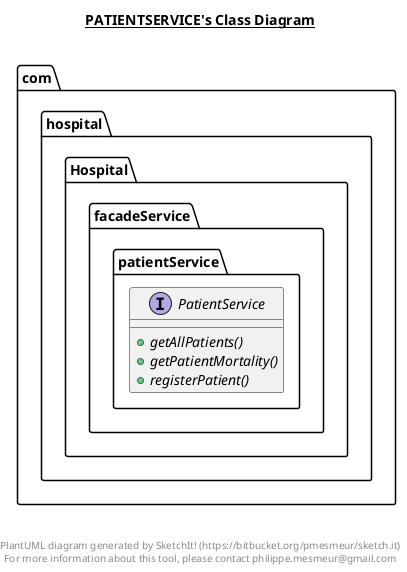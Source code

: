 @startuml

title __PATIENTSERVICE's Class Diagram__\n

  package com.hospital.Hospital {
    package com.hospital.Hospital.facadeService.patientService {
      interface PatientService {
          {abstract} + getAllPatients()
          {abstract} + getPatientMortality()
          {abstract} + registerPatient()
      }
    }
  }
  



right footer


PlantUML diagram generated by SketchIt! (https://bitbucket.org/pmesmeur/sketch.it)
For more information about this tool, please contact philippe.mesmeur@gmail.com
endfooter

@enduml

